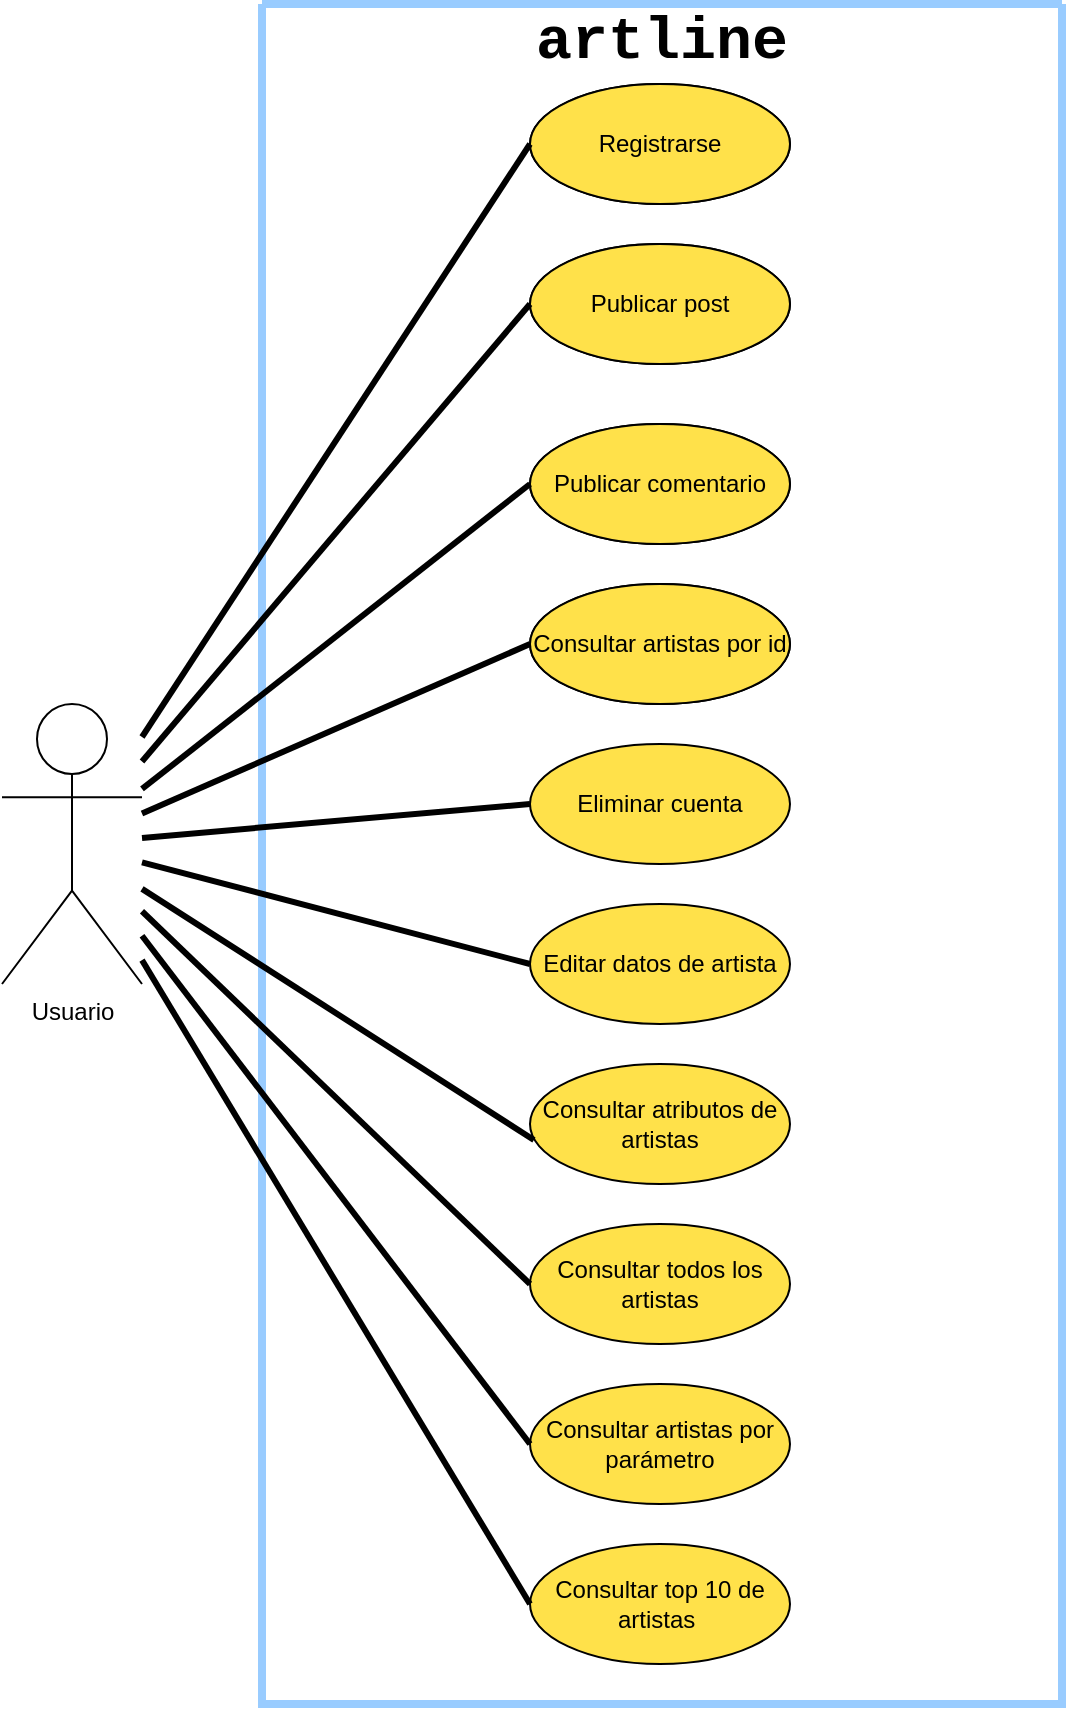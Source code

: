 <mxfile version="15.0.6" type="github">
  <diagram id="BPNOvXlj9KSkaOYmLP45" name="Page-1">
    <mxGraphModel dx="2130" dy="2012" grid="1" gridSize="10" guides="1" tooltips="1" connect="1" arrows="1" fold="1" page="1" pageScale="1" pageWidth="850" pageHeight="1100" math="0" shadow="0">
      <root>
        <mxCell id="0" />
        <mxCell id="1" parent="0" />
        <object label="" id="xUE--j0CrGy744TaUIZe-2">
          <mxCell style="swimlane;startSize=0;strokeWidth=4;fillColor=#000000;strokeColor=#99CCFF;" parent="1" vertex="1">
            <mxGeometry x="200" y="-1040" width="400" height="850" as="geometry">
              <mxRectangle x="200" y="-1040" width="50" height="40" as="alternateBounds" />
            </mxGeometry>
          </mxCell>
        </object>
        <mxCell id="TnbRHQf4DXlvYCEQQZZK-1" value="artline" style="text;align=center;fontStyle=1;verticalAlign=middle;spacingLeft=3;spacingRight=3;rotatable=0;points=[[0,0.5],[1,0.5]];portConstraint=eastwest;strokeWidth=1;fontSize=30;fontFamily=Courier New;" parent="xUE--j0CrGy744TaUIZe-2" vertex="1">
          <mxGeometry x="160" width="80" height="26" as="geometry" />
        </mxCell>
        <mxCell id="xUE--j0CrGy744TaUIZe-7" value="Registrarse" style="ellipse;whiteSpace=wrap;html=1;fillColor=#FFE14A;" parent="xUE--j0CrGy744TaUIZe-2" vertex="1">
          <mxGeometry x="134" y="40" width="130" height="60" as="geometry" />
        </mxCell>
        <mxCell id="xUE--j0CrGy744TaUIZe-13" value="Publicar comentario" style="ellipse;whiteSpace=wrap;html=1;fillColor=#FFE14A;" parent="xUE--j0CrGy744TaUIZe-2" vertex="1">
          <mxGeometry x="134" y="210" width="130" height="60" as="geometry" />
        </mxCell>
        <mxCell id="dun3cLNFNnBTZ08a-Q_k-6" value="Publicar post" style="ellipse;whiteSpace=wrap;html=1;fillColor=#FFE14A;" parent="xUE--j0CrGy744TaUIZe-2" vertex="1">
          <mxGeometry x="134" y="120" width="130" height="60" as="geometry" />
        </mxCell>
        <mxCell id="xUE--j0CrGy744TaUIZe-12" value="Eliminar cuenta" style="ellipse;whiteSpace=wrap;html=1;fillColor=#FFE14A;" parent="xUE--j0CrGy744TaUIZe-2" vertex="1">
          <mxGeometry x="134" y="370" width="130" height="60" as="geometry" />
        </mxCell>
        <mxCell id="cn3HZ79fIhUPSZxueMHj-3" value="Consultar atributos de artistas" style="ellipse;whiteSpace=wrap;html=1;fillColor=#FFE14A;" parent="xUE--j0CrGy744TaUIZe-2" vertex="1">
          <mxGeometry x="134" y="530" width="130" height="60" as="geometry" />
        </mxCell>
        <mxCell id="cn3HZ79fIhUPSZxueMHj-9" value="Consultar artistas por id" style="ellipse;whiteSpace=wrap;html=1;fillColor=#FFE14A;" parent="xUE--j0CrGy744TaUIZe-2" vertex="1">
          <mxGeometry x="134" y="290" width="130" height="60" as="geometry" />
        </mxCell>
        <mxCell id="cn3HZ79fIhUPSZxueMHj-12" value="Consultar todos los artistas" style="ellipse;whiteSpace=wrap;html=1;fillColor=#FFE14A;" parent="xUE--j0CrGy744TaUIZe-2" vertex="1">
          <mxGeometry x="134" y="610" width="130" height="60" as="geometry" />
        </mxCell>
        <mxCell id="cn3HZ79fIhUPSZxueMHj-18" value="Consultar artistas por parámetro" style="ellipse;whiteSpace=wrap;html=1;fillColor=#FFE14A;" parent="xUE--j0CrGy744TaUIZe-2" vertex="1">
          <mxGeometry x="134" y="690" width="130" height="60" as="geometry" />
        </mxCell>
        <mxCell id="cn3HZ79fIhUPSZxueMHj-21" value="Editar datos de artista" style="ellipse;whiteSpace=wrap;html=1;fillColor=#FFE14A;" parent="xUE--j0CrGy744TaUIZe-2" vertex="1">
          <mxGeometry x="134" y="450" width="130" height="60" as="geometry" />
        </mxCell>
        <mxCell id="cn3HZ79fIhUPSZxueMHj-25" value="Consultar top 10 de artistas&amp;nbsp;" style="ellipse;whiteSpace=wrap;html=1;fillColor=#FFE14A;" parent="xUE--j0CrGy744TaUIZe-2" vertex="1">
          <mxGeometry x="134" y="770" width="130" height="60" as="geometry" />
        </mxCell>
        <mxCell id="UkddAJSKAj-nz247R97Z-3" value="Registrarse" style="ellipse;whiteSpace=wrap;html=1;fillColor=#FFE14A;" vertex="1" parent="xUE--j0CrGy744TaUIZe-2">
          <mxGeometry x="134" y="40" width="130" height="60" as="geometry" />
        </mxCell>
        <mxCell id="UkddAJSKAj-nz247R97Z-4" value="Publicar post" style="ellipse;whiteSpace=wrap;html=1;fillColor=#FFE14A;" vertex="1" parent="xUE--j0CrGy744TaUIZe-2">
          <mxGeometry x="134" y="120" width="130" height="60" as="geometry" />
        </mxCell>
        <mxCell id="UkddAJSKAj-nz247R97Z-5" value="Publicar comentario" style="ellipse;whiteSpace=wrap;html=1;fillColor=#FFE14A;" vertex="1" parent="xUE--j0CrGy744TaUIZe-2">
          <mxGeometry x="134" y="210" width="130" height="60" as="geometry" />
        </mxCell>
        <mxCell id="UkddAJSKAj-nz247R97Z-6" value="Consultar artistas por id" style="ellipse;whiteSpace=wrap;html=1;fillColor=#FFE14A;" vertex="1" parent="xUE--j0CrGy744TaUIZe-2">
          <mxGeometry x="134" y="290" width="130" height="60" as="geometry" />
        </mxCell>
        <mxCell id="xUE--j0CrGy744TaUIZe-21" style="rounded=0;orthogonalLoop=1;jettySize=auto;html=1;exitX=0;exitY=0.5;exitDx=0;exitDy=0;endArrow=none;endFill=0;strokeWidth=3;" parent="1" source="xUE--j0CrGy744TaUIZe-13" edge="1" target="6SSbYCJrEKxVPiQd_mRY-4">
          <mxGeometry relative="1" as="geometry">
            <mxPoint x="140" y="-810" as="targetPoint" />
          </mxGeometry>
        </mxCell>
        <mxCell id="xUE--j0CrGy744TaUIZe-23" style="rounded=0;orthogonalLoop=1;jettySize=auto;html=1;endArrow=none;endFill=0;strokeWidth=3;exitX=0;exitY=0.5;exitDx=0;exitDy=0;" parent="1" source="xUE--j0CrGy744TaUIZe-12" target="6SSbYCJrEKxVPiQd_mRY-4" edge="1">
          <mxGeometry relative="1" as="geometry">
            <mxPoint x="130" y="-670" as="targetPoint" />
          </mxGeometry>
        </mxCell>
        <mxCell id="TnbRHQf4DXlvYCEQQZZK-8" style="rounded=0;orthogonalLoop=1;jettySize=auto;html=1;endArrow=none;endFill=0;strokeWidth=3;exitX=0;exitY=0.5;exitDx=0;exitDy=0;" parent="1" source="UkddAJSKAj-nz247R97Z-3" target="6SSbYCJrEKxVPiQd_mRY-4" edge="1">
          <mxGeometry relative="1" as="geometry">
            <mxPoint x="390" y="-830" as="sourcePoint" />
            <mxPoint x="80" y="-805" as="targetPoint" />
          </mxGeometry>
        </mxCell>
        <mxCell id="6SSbYCJrEKxVPiQd_mRY-4" value="Usuario" style="shape=umlActor;verticalLabelPosition=bottom;verticalAlign=top;html=1;outlineConnect=0;" parent="1" vertex="1">
          <mxGeometry x="70" y="-690" width="70" height="140" as="geometry" />
        </mxCell>
        <mxCell id="dun3cLNFNnBTZ08a-Q_k-7" style="rounded=0;orthogonalLoop=1;jettySize=auto;html=1;endArrow=none;endFill=0;strokeWidth=3;exitX=0;exitY=0.5;exitDx=0;exitDy=0;" parent="1" source="UkddAJSKAj-nz247R97Z-4" target="6SSbYCJrEKxVPiQd_mRY-4" edge="1">
          <mxGeometry relative="1" as="geometry">
            <mxPoint x="140.0" y="-410.003" as="targetPoint" />
          </mxGeometry>
        </mxCell>
        <mxCell id="cn3HZ79fIhUPSZxueMHj-11" style="rounded=0;orthogonalLoop=1;jettySize=auto;html=1;endArrow=none;endFill=0;strokeWidth=3;exitX=0;exitY=0.5;exitDx=0;exitDy=0;" parent="1" source="cn3HZ79fIhUPSZxueMHj-9" target="6SSbYCJrEKxVPiQd_mRY-4" edge="1">
          <mxGeometry relative="1" as="geometry">
            <mxPoint x="160" y="-770" as="targetPoint" />
            <mxPoint x="410" y="-110" as="sourcePoint" />
          </mxGeometry>
        </mxCell>
        <mxCell id="cn3HZ79fIhUPSZxueMHj-28" style="rounded=0;orthogonalLoop=1;jettySize=auto;html=1;endArrow=none;endFill=0;strokeWidth=3;exitX=0;exitY=0.5;exitDx=0;exitDy=0;" parent="1" source="cn3HZ79fIhUPSZxueMHj-21" target="6SSbYCJrEKxVPiQd_mRY-4" edge="1">
          <mxGeometry relative="1" as="geometry">
            <mxPoint x="140" y="-420.001" as="targetPoint" />
            <mxPoint x="410" y="318.87" as="sourcePoint" />
          </mxGeometry>
        </mxCell>
        <mxCell id="5zhaIU8R224YAfv4Evll-2" style="rounded=0;orthogonalLoop=1;jettySize=auto;html=1;endArrow=none;endFill=0;strokeWidth=3;exitX=0.015;exitY=0.633;exitDx=0;exitDy=0;exitPerimeter=0;" parent="1" source="cn3HZ79fIhUPSZxueMHj-3" target="6SSbYCJrEKxVPiQd_mRY-4" edge="1">
          <mxGeometry relative="1" as="geometry">
            <mxPoint x="150" y="-763.22" as="targetPoint" />
            <mxPoint x="410" y="-490" as="sourcePoint" />
          </mxGeometry>
        </mxCell>
        <mxCell id="5zhaIU8R224YAfv4Evll-3" style="rounded=0;orthogonalLoop=1;jettySize=auto;html=1;endArrow=none;endFill=0;strokeWidth=3;exitX=0;exitY=0.5;exitDx=0;exitDy=0;" parent="1" source="cn3HZ79fIhUPSZxueMHj-12" target="6SSbYCJrEKxVPiQd_mRY-4" edge="1">
          <mxGeometry relative="1" as="geometry">
            <mxPoint x="160" y="-753.22" as="targetPoint" />
            <mxPoint x="398.96" y="-477.02" as="sourcePoint" />
          </mxGeometry>
        </mxCell>
        <mxCell id="5zhaIU8R224YAfv4Evll-4" style="rounded=0;orthogonalLoop=1;jettySize=auto;html=1;endArrow=none;endFill=0;strokeWidth=3;exitX=0;exitY=0.5;exitDx=0;exitDy=0;" parent="1" source="cn3HZ79fIhUPSZxueMHj-18" target="6SSbYCJrEKxVPiQd_mRY-4" edge="1">
          <mxGeometry relative="1" as="geometry">
            <mxPoint x="150" y="-749.649" as="targetPoint" />
            <mxPoint x="400" y="-390" as="sourcePoint" />
          </mxGeometry>
        </mxCell>
        <mxCell id="5zhaIU8R224YAfv4Evll-5" style="rounded=0;orthogonalLoop=1;jettySize=auto;html=1;endArrow=none;endFill=0;strokeWidth=3;exitX=0;exitY=0.5;exitDx=0;exitDy=0;" parent="1" source="cn3HZ79fIhUPSZxueMHj-25" edge="1" target="6SSbYCJrEKxVPiQd_mRY-4">
          <mxGeometry relative="1" as="geometry">
            <mxPoint x="140" y="-740" as="targetPoint" />
            <mxPoint x="400" y="-310" as="sourcePoint" />
          </mxGeometry>
        </mxCell>
      </root>
    </mxGraphModel>
  </diagram>
</mxfile>
